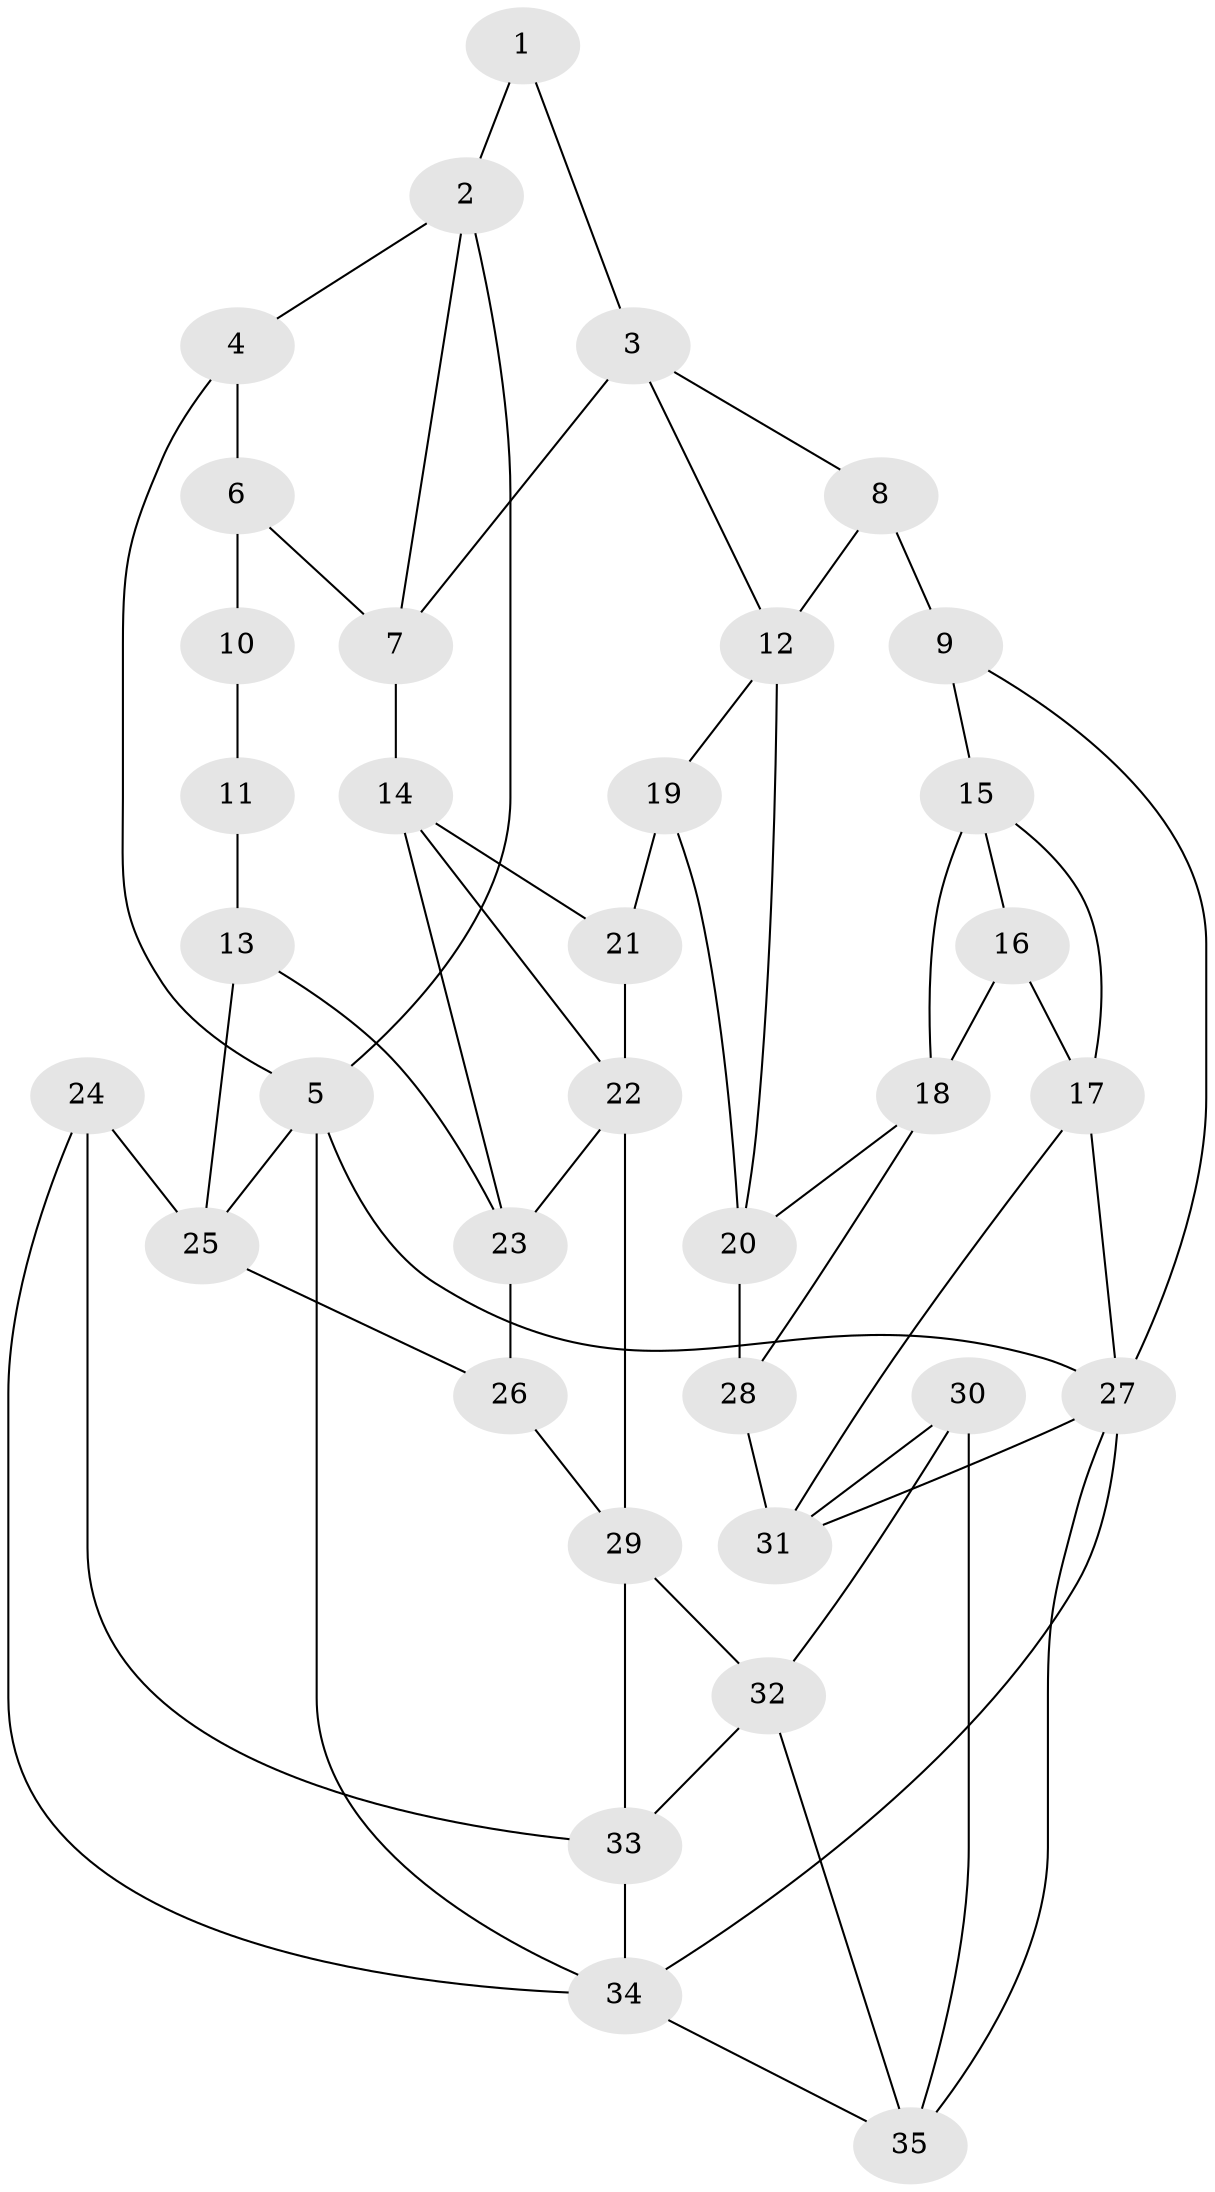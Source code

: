 // original degree distribution, {3: 0.02857142857142857, 4: 0.22857142857142856, 5: 0.5428571428571428, 6: 0.2}
// Generated by graph-tools (version 1.1) at 2025/38/03/04/25 23:38:36]
// undirected, 35 vertices, 63 edges
graph export_dot {
  node [color=gray90,style=filled];
  1;
  2;
  3;
  4;
  5;
  6;
  7;
  8;
  9;
  10;
  11;
  12;
  13;
  14;
  15;
  16;
  17;
  18;
  19;
  20;
  21;
  22;
  23;
  24;
  25;
  26;
  27;
  28;
  29;
  30;
  31;
  32;
  33;
  34;
  35;
  1 -- 2 [weight=1.0];
  1 -- 3 [weight=1.0];
  2 -- 4 [weight=1.0];
  2 -- 5 [weight=1.0];
  2 -- 7 [weight=1.0];
  3 -- 7 [weight=1.0];
  3 -- 8 [weight=1.0];
  3 -- 12 [weight=1.0];
  4 -- 5 [weight=1.0];
  4 -- 6 [weight=1.0];
  5 -- 25 [weight=1.0];
  5 -- 27 [weight=1.0];
  5 -- 34 [weight=1.0];
  6 -- 7 [weight=1.0];
  6 -- 10 [weight=2.0];
  7 -- 14 [weight=1.0];
  8 -- 9 [weight=2.0];
  8 -- 12 [weight=1.0];
  9 -- 15 [weight=1.0];
  9 -- 27 [weight=1.0];
  10 -- 11 [weight=2.0];
  11 -- 13 [weight=2.0];
  12 -- 19 [weight=1.0];
  12 -- 20 [weight=1.0];
  13 -- 23 [weight=1.0];
  13 -- 25 [weight=1.0];
  14 -- 21 [weight=1.0];
  14 -- 22 [weight=1.0];
  14 -- 23 [weight=1.0];
  15 -- 16 [weight=1.0];
  15 -- 17 [weight=1.0];
  15 -- 18 [weight=1.0];
  16 -- 17 [weight=1.0];
  16 -- 18 [weight=1.0];
  17 -- 27 [weight=1.0];
  17 -- 31 [weight=1.0];
  18 -- 20 [weight=1.0];
  18 -- 28 [weight=1.0];
  19 -- 20 [weight=1.0];
  19 -- 21 [weight=2.0];
  20 -- 28 [weight=1.0];
  21 -- 22 [weight=1.0];
  22 -- 23 [weight=1.0];
  22 -- 29 [weight=1.0];
  23 -- 26 [weight=1.0];
  24 -- 25 [weight=1.0];
  24 -- 33 [weight=1.0];
  24 -- 34 [weight=1.0];
  25 -- 26 [weight=1.0];
  26 -- 29 [weight=1.0];
  27 -- 31 [weight=1.0];
  27 -- 34 [weight=1.0];
  27 -- 35 [weight=1.0];
  28 -- 31 [weight=1.0];
  29 -- 32 [weight=1.0];
  29 -- 33 [weight=1.0];
  30 -- 31 [weight=1.0];
  30 -- 32 [weight=1.0];
  30 -- 35 [weight=1.0];
  32 -- 33 [weight=1.0];
  32 -- 35 [weight=1.0];
  33 -- 34 [weight=1.0];
  34 -- 35 [weight=1.0];
}
